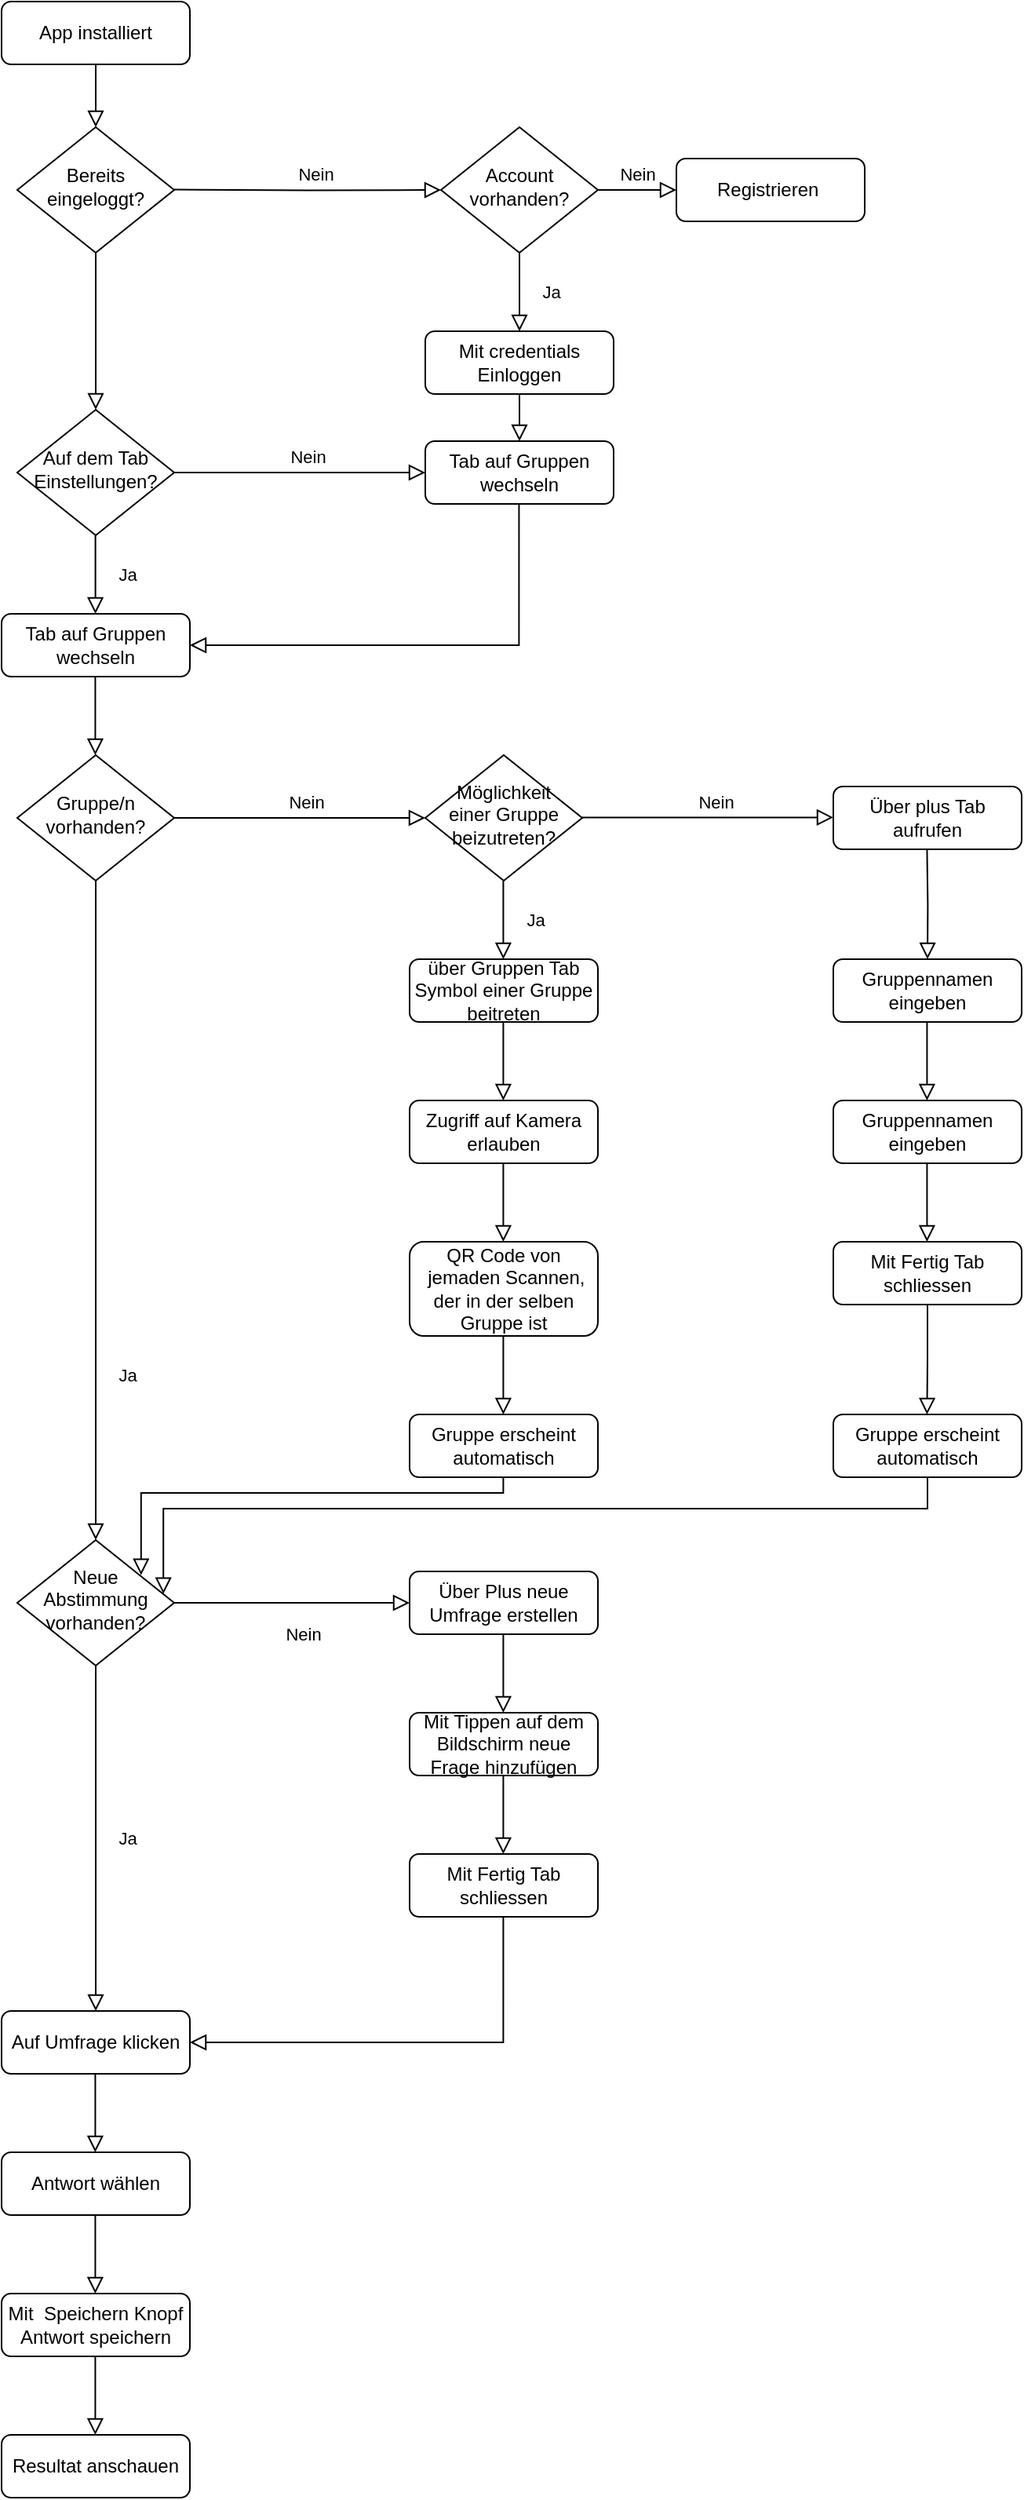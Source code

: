 <mxfile version="20.3.0"><diagram id="C5RBs43oDa-KdzZeNtuy" name="Page-1"><mxGraphModel dx="1082" dy="723" grid="1" gridSize="10" guides="1" tooltips="1" connect="1" arrows="1" fold="1" page="1" pageScale="1" pageWidth="827" pageHeight="1169" math="0" shadow="0"><root><mxCell id="WIyWlLk6GJQsqaUBKTNV-0"/><mxCell id="WIyWlLk6GJQsqaUBKTNV-1" parent="WIyWlLk6GJQsqaUBKTNV-0"/><mxCell id="WIyWlLk6GJQsqaUBKTNV-2" value="" style="rounded=0;html=1;jettySize=auto;orthogonalLoop=1;fontSize=11;endArrow=block;endFill=0;endSize=8;strokeWidth=1;shadow=0;labelBackgroundColor=none;edgeStyle=orthogonalEdgeStyle;entryX=0.5;entryY=0;entryDx=0;entryDy=0;" parent="WIyWlLk6GJQsqaUBKTNV-1" source="WIyWlLk6GJQsqaUBKTNV-3" edge="1"><mxGeometry relative="1" as="geometry"><mxPoint x="140" y="80" as="targetPoint"/></mxGeometry></mxCell><mxCell id="WIyWlLk6GJQsqaUBKTNV-3" value="App installiert" style="rounded=1;whiteSpace=wrap;html=1;fontSize=12;glass=0;strokeWidth=1;shadow=0;" parent="WIyWlLk6GJQsqaUBKTNV-1" vertex="1"><mxGeometry x="80" width="120" height="40" as="geometry"/></mxCell><mxCell id="WIyWlLk6GJQsqaUBKTNV-4" value="Ja" style="rounded=0;html=1;jettySize=auto;orthogonalLoop=1;fontSize=11;endArrow=block;endFill=0;endSize=8;strokeWidth=1;shadow=0;labelBackgroundColor=none;edgeStyle=orthogonalEdgeStyle;" parent="WIyWlLk6GJQsqaUBKTNV-1" source="WIyWlLk6GJQsqaUBKTNV-6" edge="1"><mxGeometry y="20" relative="1" as="geometry"><mxPoint as="offset"/><mxPoint x="410" y="210" as="targetPoint"/></mxGeometry></mxCell><mxCell id="WIyWlLk6GJQsqaUBKTNV-5" value="Nein" style="edgeStyle=orthogonalEdgeStyle;rounded=0;html=1;jettySize=auto;orthogonalLoop=1;fontSize=11;endArrow=block;endFill=0;endSize=8;strokeWidth=1;shadow=0;labelBackgroundColor=none;" parent="WIyWlLk6GJQsqaUBKTNV-1" source="WIyWlLk6GJQsqaUBKTNV-6" target="WIyWlLk6GJQsqaUBKTNV-7" edge="1"><mxGeometry y="10" relative="1" as="geometry"><mxPoint as="offset"/></mxGeometry></mxCell><mxCell id="WIyWlLk6GJQsqaUBKTNV-6" value="Account vorhanden?" style="rhombus;whiteSpace=wrap;html=1;shadow=0;fontFamily=Helvetica;fontSize=12;align=center;strokeWidth=1;spacing=6;spacingTop=-4;" parent="WIyWlLk6GJQsqaUBKTNV-1" vertex="1"><mxGeometry x="360" y="80" width="100" height="80" as="geometry"/></mxCell><mxCell id="WIyWlLk6GJQsqaUBKTNV-7" value="Registrieren&amp;nbsp;" style="rounded=1;whiteSpace=wrap;html=1;fontSize=12;glass=0;strokeWidth=1;shadow=0;" parent="WIyWlLk6GJQsqaUBKTNV-1" vertex="1"><mxGeometry x="510" y="100" width="120" height="40" as="geometry"/></mxCell><mxCell id="WIyWlLk6GJQsqaUBKTNV-12" value="Tab auf Gruppen wechseln" style="rounded=1;whiteSpace=wrap;html=1;fontSize=12;glass=0;strokeWidth=1;shadow=0;" parent="WIyWlLk6GJQsqaUBKTNV-1" vertex="1"><mxGeometry x="350" y="280" width="120" height="40" as="geometry"/></mxCell><mxCell id="aM8ihPqt6QXFkEsyGIbX-0" value="Mit credentials Einloggen" style="rounded=1;whiteSpace=wrap;html=1;fontSize=12;glass=0;strokeWidth=1;shadow=0;" vertex="1" parent="WIyWlLk6GJQsqaUBKTNV-1"><mxGeometry x="350" y="210" width="120" height="40" as="geometry"/></mxCell><mxCell id="aM8ihPqt6QXFkEsyGIbX-2" value="" style="rounded=0;html=1;jettySize=auto;orthogonalLoop=1;fontSize=11;endArrow=block;endFill=0;endSize=8;strokeWidth=1;shadow=0;labelBackgroundColor=none;edgeStyle=orthogonalEdgeStyle;entryX=0.5;entryY=0;entryDx=0;entryDy=0;" edge="1" parent="WIyWlLk6GJQsqaUBKTNV-1"><mxGeometry y="20" relative="1" as="geometry"><mxPoint as="offset"/><mxPoint x="410" y="250" as="sourcePoint"/><mxPoint x="410" y="280" as="targetPoint"/></mxGeometry></mxCell><mxCell id="aM8ihPqt6QXFkEsyGIbX-4" value="Bereits eingeloggt?" style="rhombus;whiteSpace=wrap;html=1;shadow=0;fontFamily=Helvetica;fontSize=12;align=center;strokeWidth=1;spacing=6;spacingTop=-4;" vertex="1" parent="WIyWlLk6GJQsqaUBKTNV-1"><mxGeometry x="90" y="80" width="100" height="80" as="geometry"/></mxCell><mxCell id="aM8ihPqt6QXFkEsyGIbX-5" value="Nein" style="edgeStyle=orthogonalEdgeStyle;rounded=0;html=1;jettySize=auto;orthogonalLoop=1;fontSize=11;endArrow=block;endFill=0;endSize=8;strokeWidth=1;shadow=0;labelBackgroundColor=none;entryX=0;entryY=0.5;entryDx=0;entryDy=0;" edge="1" parent="WIyWlLk6GJQsqaUBKTNV-1" target="WIyWlLk6GJQsqaUBKTNV-6"><mxGeometry x="0.06" y="10" relative="1" as="geometry"><mxPoint as="offset"/><mxPoint x="190" y="119.76" as="sourcePoint"/><mxPoint x="240" y="119.76" as="targetPoint"/></mxGeometry></mxCell><mxCell id="aM8ihPqt6QXFkEsyGIbX-7" value="Auf dem Tab Einstellungen?" style="rhombus;whiteSpace=wrap;html=1;shadow=0;fontFamily=Helvetica;fontSize=12;align=center;strokeWidth=1;spacing=6;spacingTop=-4;" vertex="1" parent="WIyWlLk6GJQsqaUBKTNV-1"><mxGeometry x="90" y="260" width="100" height="80" as="geometry"/></mxCell><mxCell id="aM8ihPqt6QXFkEsyGIbX-8" value="" style="edgeStyle=orthogonalEdgeStyle;rounded=0;html=1;jettySize=auto;orthogonalLoop=1;fontSize=11;endArrow=block;endFill=0;endSize=8;strokeWidth=1;shadow=0;labelBackgroundColor=none;exitX=0.5;exitY=1;exitDx=0;exitDy=0;" edge="1" parent="WIyWlLk6GJQsqaUBKTNV-1" source="aM8ihPqt6QXFkEsyGIbX-4" target="aM8ihPqt6QXFkEsyGIbX-7"><mxGeometry x="0.06" y="10" relative="1" as="geometry"><mxPoint as="offset"/><mxPoint x="200" y="129.76" as="sourcePoint"/><mxPoint x="370" y="130" as="targetPoint"/></mxGeometry></mxCell><mxCell id="aM8ihPqt6QXFkEsyGIbX-10" value="Nein" style="edgeStyle=orthogonalEdgeStyle;rounded=0;html=1;jettySize=auto;orthogonalLoop=1;fontSize=11;endArrow=block;endFill=0;endSize=8;strokeWidth=1;shadow=0;labelBackgroundColor=none;entryX=0;entryY=0.5;entryDx=0;entryDy=0;exitX=1;exitY=0.5;exitDx=0;exitDy=0;" edge="1" parent="WIyWlLk6GJQsqaUBKTNV-1" source="aM8ihPqt6QXFkEsyGIbX-7" target="WIyWlLk6GJQsqaUBKTNV-12"><mxGeometry x="0.06" y="10" relative="1" as="geometry"><mxPoint as="offset"/><mxPoint x="200" y="129.76" as="sourcePoint"/><mxPoint x="370" y="130" as="targetPoint"/></mxGeometry></mxCell><mxCell id="aM8ihPqt6QXFkEsyGIbX-13" value="Ja" style="rounded=0;html=1;jettySize=auto;orthogonalLoop=1;fontSize=11;endArrow=block;endFill=0;endSize=8;strokeWidth=1;shadow=0;labelBackgroundColor=none;edgeStyle=orthogonalEdgeStyle;" edge="1" parent="WIyWlLk6GJQsqaUBKTNV-1"><mxGeometry y="20" relative="1" as="geometry"><mxPoint as="offset"/><mxPoint x="139.8" y="340" as="sourcePoint"/><mxPoint x="139.8" y="390" as="targetPoint"/></mxGeometry></mxCell><mxCell id="aM8ihPqt6QXFkEsyGIbX-14" value="" style="rounded=0;html=1;jettySize=auto;orthogonalLoop=1;fontSize=11;endArrow=block;endFill=0;endSize=8;strokeWidth=1;shadow=0;labelBackgroundColor=none;edgeStyle=orthogonalEdgeStyle;entryX=1;entryY=0.5;entryDx=0;entryDy=0;" edge="1" parent="WIyWlLk6GJQsqaUBKTNV-1" target="aM8ihPqt6QXFkEsyGIbX-15"><mxGeometry y="20" relative="1" as="geometry"><mxPoint as="offset"/><mxPoint x="409.71" y="320" as="sourcePoint"/><mxPoint x="409.71" y="370" as="targetPoint"/><Array as="points"><mxPoint x="410" y="410"/></Array></mxGeometry></mxCell><mxCell id="aM8ihPqt6QXFkEsyGIbX-15" value="Tab auf Gruppen wechseln" style="rounded=1;whiteSpace=wrap;html=1;fontSize=12;glass=0;strokeWidth=1;shadow=0;" vertex="1" parent="WIyWlLk6GJQsqaUBKTNV-1"><mxGeometry x="80" y="390" width="120" height="40" as="geometry"/></mxCell><mxCell id="aM8ihPqt6QXFkEsyGIbX-18" value="Gruppe/n vorhanden?" style="rhombus;whiteSpace=wrap;html=1;shadow=0;fontFamily=Helvetica;fontSize=12;align=center;strokeWidth=1;spacing=6;spacingTop=-4;" vertex="1" parent="WIyWlLk6GJQsqaUBKTNV-1"><mxGeometry x="90" y="480" width="100" height="80" as="geometry"/></mxCell><mxCell id="aM8ihPqt6QXFkEsyGIbX-19" value="Ja" style="rounded=0;html=1;jettySize=auto;orthogonalLoop=1;fontSize=11;endArrow=block;endFill=0;endSize=8;strokeWidth=1;shadow=0;labelBackgroundColor=none;edgeStyle=orthogonalEdgeStyle;" edge="1" parent="WIyWlLk6GJQsqaUBKTNV-1" target="aM8ihPqt6QXFkEsyGIbX-42"><mxGeometry y="20" relative="1" as="geometry"><mxPoint as="offset"/><mxPoint x="140" y="770" as="sourcePoint"/><mxPoint x="200" y="920" as="targetPoint"/><Array as="points"><mxPoint x="140" y="930"/><mxPoint x="140" y="930"/></Array></mxGeometry></mxCell><mxCell id="aM8ihPqt6QXFkEsyGIbX-20" value="Nein" style="edgeStyle=orthogonalEdgeStyle;rounded=0;html=1;jettySize=auto;orthogonalLoop=1;fontSize=11;endArrow=block;endFill=0;endSize=8;strokeWidth=1;shadow=0;labelBackgroundColor=none;entryX=0;entryY=0.5;entryDx=0;entryDy=0;exitX=1;exitY=0.5;exitDx=0;exitDy=0;" edge="1" source="aM8ihPqt6QXFkEsyGIbX-18" parent="WIyWlLk6GJQsqaUBKTNV-1"><mxGeometry x="0.06" y="10" relative="1" as="geometry"><mxPoint as="offset"/><mxPoint x="200" y="349.76" as="sourcePoint"/><mxPoint x="350" y="520" as="targetPoint"/></mxGeometry></mxCell><mxCell id="aM8ihPqt6QXFkEsyGIbX-21" value="" style="rounded=0;html=1;jettySize=auto;orthogonalLoop=1;fontSize=11;endArrow=block;endFill=0;endSize=8;strokeWidth=1;shadow=0;labelBackgroundColor=none;edgeStyle=orthogonalEdgeStyle;" edge="1" parent="WIyWlLk6GJQsqaUBKTNV-1"><mxGeometry y="20" relative="1" as="geometry"><mxPoint as="offset"/><mxPoint x="139.71" y="430" as="sourcePoint"/><mxPoint x="139.71" y="480" as="targetPoint"/></mxGeometry></mxCell><mxCell id="aM8ihPqt6QXFkEsyGIbX-22" value="Über plus Tab aufrufen" style="rounded=1;whiteSpace=wrap;html=1;fontSize=12;glass=0;strokeWidth=1;shadow=0;" vertex="1" parent="WIyWlLk6GJQsqaUBKTNV-1"><mxGeometry x="610" y="500" width="120" height="40" as="geometry"/></mxCell><mxCell id="aM8ihPqt6QXFkEsyGIbX-23" value="Möglichkeit einer Gruppe beizutreten?" style="rhombus;whiteSpace=wrap;html=1;shadow=0;fontFamily=Helvetica;fontSize=12;align=center;strokeWidth=1;spacing=6;spacingTop=-4;" vertex="1" parent="WIyWlLk6GJQsqaUBKTNV-1"><mxGeometry x="350" y="480" width="100" height="80" as="geometry"/></mxCell><mxCell id="aM8ihPqt6QXFkEsyGIbX-24" value="Nein" style="edgeStyle=orthogonalEdgeStyle;rounded=0;html=1;jettySize=auto;orthogonalLoop=1;fontSize=11;endArrow=block;endFill=0;endSize=8;strokeWidth=1;shadow=0;labelBackgroundColor=none;entryX=0;entryY=0.5;entryDx=0;entryDy=0;exitX=1;exitY=0.5;exitDx=0;exitDy=0;" edge="1" parent="WIyWlLk6GJQsqaUBKTNV-1"><mxGeometry x="0.06" y="10" relative="1" as="geometry"><mxPoint as="offset"/><mxPoint x="450" y="519.71" as="sourcePoint"/><mxPoint x="610" y="519.71" as="targetPoint"/></mxGeometry></mxCell><mxCell id="aM8ihPqt6QXFkEsyGIbX-25" value="Ja" style="rounded=0;html=1;jettySize=auto;orthogonalLoop=1;fontSize=11;endArrow=block;endFill=0;endSize=8;strokeWidth=1;shadow=0;labelBackgroundColor=none;edgeStyle=orthogonalEdgeStyle;" edge="1" parent="WIyWlLk6GJQsqaUBKTNV-1"><mxGeometry y="20" relative="1" as="geometry"><mxPoint as="offset"/><mxPoint x="399.71" y="560" as="sourcePoint"/><mxPoint x="399.71" y="610" as="targetPoint"/></mxGeometry></mxCell><mxCell id="aM8ihPqt6QXFkEsyGIbX-26" value="" style="rounded=0;html=1;jettySize=auto;orthogonalLoop=1;fontSize=11;endArrow=block;endFill=0;endSize=8;strokeWidth=1;shadow=0;labelBackgroundColor=none;edgeStyle=orthogonalEdgeStyle;entryX=0.5;entryY=0;entryDx=0;entryDy=0;" edge="1" parent="WIyWlLk6GJQsqaUBKTNV-1" target="aM8ihPqt6QXFkEsyGIbX-27"><mxGeometry y="20" relative="1" as="geometry"><mxPoint as="offset"/><mxPoint x="669.71" y="540" as="sourcePoint"/><mxPoint x="669.71" y="590" as="targetPoint"/></mxGeometry></mxCell><mxCell id="aM8ihPqt6QXFkEsyGIbX-27" value="Gruppennamen eingeben" style="rounded=1;whiteSpace=wrap;html=1;fontSize=12;glass=0;strokeWidth=1;shadow=0;" vertex="1" parent="WIyWlLk6GJQsqaUBKTNV-1"><mxGeometry x="610" y="610" width="120" height="40" as="geometry"/></mxCell><mxCell id="aM8ihPqt6QXFkEsyGIbX-28" value="" style="rounded=0;html=1;jettySize=auto;orthogonalLoop=1;fontSize=11;endArrow=block;endFill=0;endSize=8;strokeWidth=1;shadow=0;labelBackgroundColor=none;edgeStyle=orthogonalEdgeStyle;" edge="1" parent="WIyWlLk6GJQsqaUBKTNV-1"><mxGeometry y="20" relative="1" as="geometry"><mxPoint as="offset"/><mxPoint x="669.71" y="650" as="sourcePoint"/><mxPoint x="669.71" y="700" as="targetPoint"/></mxGeometry></mxCell><mxCell id="aM8ihPqt6QXFkEsyGIbX-29" value="Gruppennamen eingeben" style="rounded=1;whiteSpace=wrap;html=1;fontSize=12;glass=0;strokeWidth=1;shadow=0;" vertex="1" parent="WIyWlLk6GJQsqaUBKTNV-1"><mxGeometry x="610" y="700" width="120" height="40" as="geometry"/></mxCell><mxCell id="aM8ihPqt6QXFkEsyGIbX-30" value="" style="rounded=0;html=1;jettySize=auto;orthogonalLoop=1;fontSize=11;endArrow=block;endFill=0;endSize=8;strokeWidth=1;shadow=0;labelBackgroundColor=none;edgeStyle=orthogonalEdgeStyle;" edge="1" parent="WIyWlLk6GJQsqaUBKTNV-1"><mxGeometry y="20" relative="1" as="geometry"><mxPoint as="offset"/><mxPoint x="669.71" y="740" as="sourcePoint"/><mxPoint x="669.71" y="790" as="targetPoint"/></mxGeometry></mxCell><mxCell id="aM8ihPqt6QXFkEsyGIbX-31" value="Mit Fertig Tab schliessen" style="rounded=1;whiteSpace=wrap;html=1;fontSize=12;glass=0;strokeWidth=1;shadow=0;" vertex="1" parent="WIyWlLk6GJQsqaUBKTNV-1"><mxGeometry x="610" y="790" width="120" height="40" as="geometry"/></mxCell><mxCell id="aM8ihPqt6QXFkEsyGIbX-32" value="über Gruppen Tab Symbol einer Gruppe beitreten" style="rounded=1;whiteSpace=wrap;html=1;fontSize=12;glass=0;strokeWidth=1;shadow=0;" vertex="1" parent="WIyWlLk6GJQsqaUBKTNV-1"><mxGeometry x="340" y="610" width="120" height="40" as="geometry"/></mxCell><mxCell id="aM8ihPqt6QXFkEsyGIbX-33" value="" style="rounded=0;html=1;jettySize=auto;orthogonalLoop=1;fontSize=11;endArrow=block;endFill=0;endSize=8;strokeWidth=1;shadow=0;labelBackgroundColor=none;edgeStyle=orthogonalEdgeStyle;" edge="1" parent="WIyWlLk6GJQsqaUBKTNV-1"><mxGeometry y="20" relative="1" as="geometry"><mxPoint as="offset"/><mxPoint x="399.71" y="650" as="sourcePoint"/><mxPoint x="399.71" y="700" as="targetPoint"/></mxGeometry></mxCell><mxCell id="aM8ihPqt6QXFkEsyGIbX-34" value="Zugriff auf Kamera erlauben" style="rounded=1;whiteSpace=wrap;html=1;fontSize=12;glass=0;strokeWidth=1;shadow=0;" vertex="1" parent="WIyWlLk6GJQsqaUBKTNV-1"><mxGeometry x="340" y="700" width="120" height="40" as="geometry"/></mxCell><mxCell id="aM8ihPqt6QXFkEsyGIbX-35" value="" style="rounded=0;html=1;jettySize=auto;orthogonalLoop=1;fontSize=11;endArrow=block;endFill=0;endSize=8;strokeWidth=1;shadow=0;labelBackgroundColor=none;edgeStyle=orthogonalEdgeStyle;" edge="1" parent="WIyWlLk6GJQsqaUBKTNV-1"><mxGeometry y="20" relative="1" as="geometry"><mxPoint as="offset"/><mxPoint x="399.71" y="740" as="sourcePoint"/><mxPoint x="399.71" y="790" as="targetPoint"/></mxGeometry></mxCell><mxCell id="aM8ihPqt6QXFkEsyGIbX-36" value="QR Code von &amp;nbsp;jemaden Scannen, der in der selben Gruppe ist" style="rounded=1;whiteSpace=wrap;html=1;fontSize=12;glass=0;strokeWidth=1;shadow=0;" vertex="1" parent="WIyWlLk6GJQsqaUBKTNV-1"><mxGeometry x="340" y="790" width="120" height="60" as="geometry"/></mxCell><mxCell id="aM8ihPqt6QXFkEsyGIbX-37" value="Gruppe erscheint automatisch" style="rounded=1;whiteSpace=wrap;html=1;fontSize=12;glass=0;strokeWidth=1;shadow=0;" vertex="1" parent="WIyWlLk6GJQsqaUBKTNV-1"><mxGeometry x="340" y="900" width="120" height="40" as="geometry"/></mxCell><mxCell id="aM8ihPqt6QXFkEsyGIbX-38" value="" style="rounded=0;html=1;jettySize=auto;orthogonalLoop=1;fontSize=11;endArrow=block;endFill=0;endSize=8;strokeWidth=1;shadow=0;labelBackgroundColor=none;edgeStyle=orthogonalEdgeStyle;" edge="1" parent="WIyWlLk6GJQsqaUBKTNV-1"><mxGeometry y="20" relative="1" as="geometry"><mxPoint as="offset"/><mxPoint x="399.71" y="850" as="sourcePoint"/><mxPoint x="399.71" y="900" as="targetPoint"/></mxGeometry></mxCell><mxCell id="aM8ihPqt6QXFkEsyGIbX-39" value="" style="rounded=0;html=1;jettySize=auto;orthogonalLoop=1;fontSize=11;endArrow=block;endFill=0;endSize=8;strokeWidth=1;shadow=0;labelBackgroundColor=none;edgeStyle=orthogonalEdgeStyle;exitX=0.5;exitY=1;exitDx=0;exitDy=0;" edge="1" parent="WIyWlLk6GJQsqaUBKTNV-1" source="aM8ihPqt6QXFkEsyGIbX-31"><mxGeometry y="20" relative="1" as="geometry"><mxPoint as="offset"/><mxPoint x="669.71" y="850" as="sourcePoint"/><mxPoint x="669.71" y="900" as="targetPoint"/></mxGeometry></mxCell><mxCell id="aM8ihPqt6QXFkEsyGIbX-40" value="Gruppe erscheint automatisch" style="rounded=1;whiteSpace=wrap;html=1;fontSize=12;glass=0;strokeWidth=1;shadow=0;" vertex="1" parent="WIyWlLk6GJQsqaUBKTNV-1"><mxGeometry x="610" y="900" width="120" height="40" as="geometry"/></mxCell><mxCell id="aM8ihPqt6QXFkEsyGIbX-41" value="" style="endArrow=none;html=1;rounded=0;entryX=0.5;entryY=1;entryDx=0;entryDy=0;" edge="1" parent="WIyWlLk6GJQsqaUBKTNV-1" target="aM8ihPqt6QXFkEsyGIbX-18"><mxGeometry width="50" height="50" relative="1" as="geometry"><mxPoint x="140" y="940" as="sourcePoint"/><mxPoint x="440" y="770" as="targetPoint"/></mxGeometry></mxCell><mxCell id="aM8ihPqt6QXFkEsyGIbX-42" value="Neue Abstimmung vorhanden?" style="rhombus;whiteSpace=wrap;html=1;shadow=0;fontFamily=Helvetica;fontSize=12;align=center;strokeWidth=1;spacing=6;spacingTop=-4;" vertex="1" parent="WIyWlLk6GJQsqaUBKTNV-1"><mxGeometry x="90" y="980" width="100" height="80" as="geometry"/></mxCell><mxCell id="aM8ihPqt6QXFkEsyGIbX-43" value="" style="rounded=0;html=1;jettySize=auto;orthogonalLoop=1;fontSize=11;endArrow=block;endFill=0;endSize=8;strokeWidth=1;shadow=0;labelBackgroundColor=none;edgeStyle=orthogonalEdgeStyle;entryX=0.789;entryY=0.279;entryDx=0;entryDy=0;entryPerimeter=0;" edge="1" parent="WIyWlLk6GJQsqaUBKTNV-1" target="aM8ihPqt6QXFkEsyGIbX-42"><mxGeometry y="20" relative="1" as="geometry"><mxPoint as="offset"/><mxPoint x="399.71" y="940" as="sourcePoint"/><mxPoint x="270" y="940" as="targetPoint"/><Array as="points"><mxPoint x="400" y="950"/><mxPoint x="169" y="950"/></Array></mxGeometry></mxCell><mxCell id="aM8ihPqt6QXFkEsyGIbX-44" value="" style="rounded=0;html=1;jettySize=auto;orthogonalLoop=1;fontSize=11;endArrow=block;endFill=0;endSize=8;strokeWidth=1;shadow=0;labelBackgroundColor=none;edgeStyle=orthogonalEdgeStyle;exitX=0.5;exitY=1;exitDx=0;exitDy=0;entryX=0.931;entryY=0.429;entryDx=0;entryDy=0;entryPerimeter=0;" edge="1" parent="WIyWlLk6GJQsqaUBKTNV-1" source="aM8ihPqt6QXFkEsyGIbX-40" target="aM8ihPqt6QXFkEsyGIbX-42"><mxGeometry y="20" relative="1" as="geometry"><mxPoint as="offset"/><mxPoint x="409.71" y="950" as="sourcePoint"/><mxPoint x="200" y="1000" as="targetPoint"/></mxGeometry></mxCell><mxCell id="aM8ihPqt6QXFkEsyGIbX-45" value="Ja" style="rounded=0;html=1;jettySize=auto;orthogonalLoop=1;fontSize=11;endArrow=block;endFill=0;endSize=8;strokeWidth=1;shadow=0;labelBackgroundColor=none;edgeStyle=orthogonalEdgeStyle;exitX=0.5;exitY=1;exitDx=0;exitDy=0;entryX=0.5;entryY=0;entryDx=0;entryDy=0;" edge="1" parent="WIyWlLk6GJQsqaUBKTNV-1" source="aM8ihPqt6QXFkEsyGIbX-42" target="aM8ihPqt6QXFkEsyGIbX-57"><mxGeometry y="20" relative="1" as="geometry"><mxPoint as="offset"/><mxPoint x="380.0" y="1100" as="sourcePoint"/><mxPoint x="140" y="1110" as="targetPoint"/><Array as="points"/></mxGeometry></mxCell><mxCell id="aM8ihPqt6QXFkEsyGIbX-46" value="Nein" style="edgeStyle=orthogonalEdgeStyle;rounded=0;html=1;jettySize=auto;orthogonalLoop=1;fontSize=11;endArrow=block;endFill=0;endSize=8;strokeWidth=1;shadow=0;labelBackgroundColor=none;exitX=1;exitY=0.5;exitDx=0;exitDy=0;" edge="1" parent="WIyWlLk6GJQsqaUBKTNV-1" source="aM8ihPqt6QXFkEsyGIbX-42"><mxGeometry x="0.088" y="-20" relative="1" as="geometry"><mxPoint as="offset"/><mxPoint x="434" y="1090" as="sourcePoint"/><mxPoint x="340" y="1020" as="targetPoint"/></mxGeometry></mxCell><mxCell id="aM8ihPqt6QXFkEsyGIbX-48" value="Über Plus neue Umfrage erstellen" style="rounded=1;whiteSpace=wrap;html=1;fontSize=12;glass=0;strokeWidth=1;shadow=0;" vertex="1" parent="WIyWlLk6GJQsqaUBKTNV-1"><mxGeometry x="340" y="1000" width="120" height="40" as="geometry"/></mxCell><mxCell id="aM8ihPqt6QXFkEsyGIbX-53" value="" style="rounded=0;html=1;jettySize=auto;orthogonalLoop=1;fontSize=11;endArrow=block;endFill=0;endSize=8;strokeWidth=1;shadow=0;labelBackgroundColor=none;edgeStyle=orthogonalEdgeStyle;" edge="1" parent="WIyWlLk6GJQsqaUBKTNV-1"><mxGeometry y="20" relative="1" as="geometry"><mxPoint as="offset"/><mxPoint x="399.71" y="1040" as="sourcePoint"/><mxPoint x="399.71" y="1090" as="targetPoint"/></mxGeometry></mxCell><mxCell id="aM8ihPqt6QXFkEsyGIbX-54" value="Mit Tippen auf dem Bildschirm neue Frage hinzufügen" style="rounded=1;whiteSpace=wrap;html=1;fontSize=12;glass=0;strokeWidth=1;shadow=0;" vertex="1" parent="WIyWlLk6GJQsqaUBKTNV-1"><mxGeometry x="340" y="1090" width="120" height="40" as="geometry"/></mxCell><mxCell id="aM8ihPqt6QXFkEsyGIbX-55" value="" style="rounded=0;html=1;jettySize=auto;orthogonalLoop=1;fontSize=11;endArrow=block;endFill=0;endSize=8;strokeWidth=1;shadow=0;labelBackgroundColor=none;edgeStyle=orthogonalEdgeStyle;" edge="1" parent="WIyWlLk6GJQsqaUBKTNV-1"><mxGeometry y="20" relative="1" as="geometry"><mxPoint as="offset"/><mxPoint x="399.71" y="1130" as="sourcePoint"/><mxPoint x="399.71" y="1180" as="targetPoint"/></mxGeometry></mxCell><mxCell id="aM8ihPqt6QXFkEsyGIbX-56" value="Mit Fertig Tab schliessen" style="rounded=1;whiteSpace=wrap;html=1;fontSize=12;glass=0;strokeWidth=1;shadow=0;" vertex="1" parent="WIyWlLk6GJQsqaUBKTNV-1"><mxGeometry x="340" y="1180" width="120" height="40" as="geometry"/></mxCell><mxCell id="aM8ihPqt6QXFkEsyGIbX-57" value="Auf Umfrage klicken" style="rounded=1;whiteSpace=wrap;html=1;fontSize=12;glass=0;strokeWidth=1;shadow=0;" vertex="1" parent="WIyWlLk6GJQsqaUBKTNV-1"><mxGeometry x="80" y="1280" width="120" height="40" as="geometry"/></mxCell><mxCell id="aM8ihPqt6QXFkEsyGIbX-58" value="" style="rounded=0;html=1;jettySize=auto;orthogonalLoop=1;fontSize=11;endArrow=block;endFill=0;endSize=8;strokeWidth=1;shadow=0;labelBackgroundColor=none;edgeStyle=orthogonalEdgeStyle;entryX=1;entryY=0.5;entryDx=0;entryDy=0;" edge="1" parent="WIyWlLk6GJQsqaUBKTNV-1" target="aM8ihPqt6QXFkEsyGIbX-57"><mxGeometry y="20" relative="1" as="geometry"><mxPoint as="offset"/><mxPoint x="399.71" y="1220" as="sourcePoint"/><mxPoint x="399.71" y="1270" as="targetPoint"/><Array as="points"><mxPoint x="400" y="1300"/></Array></mxGeometry></mxCell><mxCell id="aM8ihPqt6QXFkEsyGIbX-59" value="Antwort wählen" style="rounded=1;whiteSpace=wrap;html=1;fontSize=12;glass=0;strokeWidth=1;shadow=0;" vertex="1" parent="WIyWlLk6GJQsqaUBKTNV-1"><mxGeometry x="80" y="1370" width="120" height="40" as="geometry"/></mxCell><mxCell id="aM8ihPqt6QXFkEsyGIbX-60" value="" style="rounded=0;html=1;jettySize=auto;orthogonalLoop=1;fontSize=11;endArrow=block;endFill=0;endSize=8;strokeWidth=1;shadow=0;labelBackgroundColor=none;edgeStyle=orthogonalEdgeStyle;" edge="1" parent="WIyWlLk6GJQsqaUBKTNV-1"><mxGeometry y="20" relative="1" as="geometry"><mxPoint as="offset"/><mxPoint x="139.71" y="1320" as="sourcePoint"/><mxPoint x="139.71" y="1370" as="targetPoint"/></mxGeometry></mxCell><mxCell id="aM8ihPqt6QXFkEsyGIbX-61" value="" style="rounded=0;html=1;jettySize=auto;orthogonalLoop=1;fontSize=11;endArrow=block;endFill=0;endSize=8;strokeWidth=1;shadow=0;labelBackgroundColor=none;edgeStyle=orthogonalEdgeStyle;" edge="1" parent="WIyWlLk6GJQsqaUBKTNV-1"><mxGeometry y="20" relative="1" as="geometry"><mxPoint as="offset"/><mxPoint x="139.71" y="1410" as="sourcePoint"/><mxPoint x="139.71" y="1460" as="targetPoint"/></mxGeometry></mxCell><mxCell id="aM8ihPqt6QXFkEsyGIbX-62" value="Mit &amp;nbsp;Speichern Knopf Antwort speichern" style="rounded=1;whiteSpace=wrap;html=1;fontSize=12;glass=0;strokeWidth=1;shadow=0;" vertex="1" parent="WIyWlLk6GJQsqaUBKTNV-1"><mxGeometry x="80" y="1460" width="120" height="40" as="geometry"/></mxCell><mxCell id="aM8ihPqt6QXFkEsyGIbX-63" value="" style="rounded=0;html=1;jettySize=auto;orthogonalLoop=1;fontSize=11;endArrow=block;endFill=0;endSize=8;strokeWidth=1;shadow=0;labelBackgroundColor=none;edgeStyle=orthogonalEdgeStyle;" edge="1" parent="WIyWlLk6GJQsqaUBKTNV-1"><mxGeometry y="20" relative="1" as="geometry"><mxPoint as="offset"/><mxPoint x="139.71" y="1500" as="sourcePoint"/><mxPoint x="139.71" y="1550" as="targetPoint"/></mxGeometry></mxCell><mxCell id="aM8ihPqt6QXFkEsyGIbX-64" value="Resultat anschauen" style="rounded=1;whiteSpace=wrap;html=1;fontSize=12;glass=0;strokeWidth=1;shadow=0;" vertex="1" parent="WIyWlLk6GJQsqaUBKTNV-1"><mxGeometry x="80" y="1550" width="120" height="40" as="geometry"/></mxCell></root></mxGraphModel></diagram></mxfile>